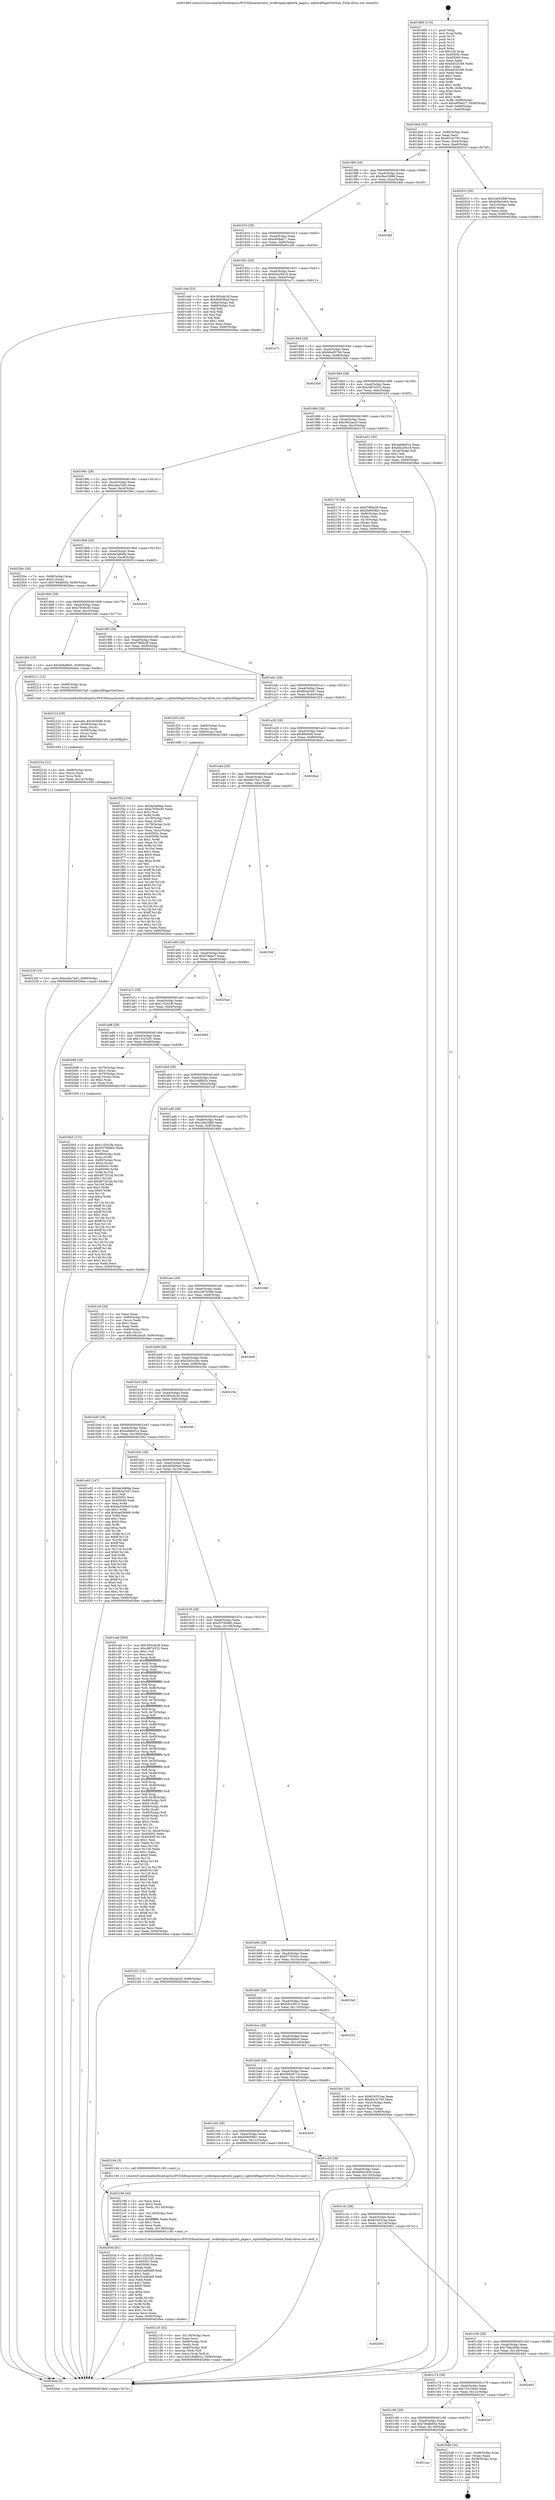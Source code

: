 digraph "0x401860" {
  label = "0x401860 (/mnt/c/Users/mathe/Desktop/tcc/POCII/binaries/extr_wcdbrepairsqliterk_pager.c_sqliterkPagerGetSize_Final-ollvm.out::main(0))"
  labelloc = "t"
  node[shape=record]

  Entry [label="",width=0.3,height=0.3,shape=circle,fillcolor=black,style=filled]
  "0x4018d4" [label="{
     0x4018d4 [32]\l
     | [instrs]\l
     &nbsp;&nbsp;0x4018d4 \<+6\>: mov -0x90(%rbp),%eax\l
     &nbsp;&nbsp;0x4018da \<+2\>: mov %eax,%ecx\l
     &nbsp;&nbsp;0x4018dc \<+6\>: sub $0x93c3c793,%ecx\l
     &nbsp;&nbsp;0x4018e2 \<+6\>: mov %eax,-0xa4(%rbp)\l
     &nbsp;&nbsp;0x4018e8 \<+6\>: mov %ecx,-0xa8(%rbp)\l
     &nbsp;&nbsp;0x4018ee \<+6\>: je 000000000040201f \<main+0x7bf\>\l
  }"]
  "0x40201f" [label="{
     0x40201f [30]\l
     | [instrs]\l
     &nbsp;&nbsp;0x40201f \<+5\>: mov $0x1bb52fb6,%eax\l
     &nbsp;&nbsp;0x402024 \<+5\>: mov $0x609e2404,%ecx\l
     &nbsp;&nbsp;0x402029 \<+3\>: mov -0x2c(%rbp),%edx\l
     &nbsp;&nbsp;0x40202c \<+3\>: cmp $0x0,%edx\l
     &nbsp;&nbsp;0x40202f \<+3\>: cmove %ecx,%eax\l
     &nbsp;&nbsp;0x402032 \<+6\>: mov %eax,-0x90(%rbp)\l
     &nbsp;&nbsp;0x402038 \<+5\>: jmp 00000000004026ee \<main+0xe8e\>\l
  }"]
  "0x4018f4" [label="{
     0x4018f4 [28]\l
     | [instrs]\l
     &nbsp;&nbsp;0x4018f4 \<+5\>: jmp 00000000004018f9 \<main+0x99\>\l
     &nbsp;&nbsp;0x4018f9 \<+6\>: mov -0xa4(%rbp),%eax\l
     &nbsp;&nbsp;0x4018ff \<+5\>: sub $0x9ba2388d,%eax\l
     &nbsp;&nbsp;0x401904 \<+6\>: mov %eax,-0xac(%rbp)\l
     &nbsp;&nbsp;0x40190a \<+6\>: je 00000000004024bf \<main+0xc5f\>\l
  }"]
  Exit [label="",width=0.3,height=0.3,shape=circle,fillcolor=black,style=filled,peripheries=2]
  "0x4024bf" [label="{
     0x4024bf\l
  }", style=dashed]
  "0x401910" [label="{
     0x401910 [28]\l
     | [instrs]\l
     &nbsp;&nbsp;0x401910 \<+5\>: jmp 0000000000401915 \<main+0xb5\>\l
     &nbsp;&nbsp;0x401915 \<+6\>: mov -0xa4(%rbp),%eax\l
     &nbsp;&nbsp;0x40191b \<+5\>: sub $0xa959af17,%eax\l
     &nbsp;&nbsp;0x401920 \<+6\>: mov %eax,-0xb0(%rbp)\l
     &nbsp;&nbsp;0x401926 \<+6\>: je 0000000000401cb6 \<main+0x456\>\l
  }"]
  "0x401cac" [label="{
     0x401cac\l
  }", style=dashed]
  "0x401cb6" [label="{
     0x401cb6 [53]\l
     | [instrs]\l
     &nbsp;&nbsp;0x401cb6 \<+5\>: mov $0x393cdc26,%eax\l
     &nbsp;&nbsp;0x401cbb \<+5\>: mov $0x4f2856a4,%ecx\l
     &nbsp;&nbsp;0x401cc0 \<+6\>: mov -0x8a(%rbp),%dl\l
     &nbsp;&nbsp;0x401cc6 \<+7\>: mov -0x89(%rbp),%sil\l
     &nbsp;&nbsp;0x401ccd \<+3\>: mov %dl,%dil\l
     &nbsp;&nbsp;0x401cd0 \<+3\>: and %sil,%dil\l
     &nbsp;&nbsp;0x401cd3 \<+3\>: xor %sil,%dl\l
     &nbsp;&nbsp;0x401cd6 \<+3\>: or %dl,%dil\l
     &nbsp;&nbsp;0x401cd9 \<+4\>: test $0x1,%dil\l
     &nbsp;&nbsp;0x401cdd \<+3\>: cmovne %ecx,%eax\l
     &nbsp;&nbsp;0x401ce0 \<+6\>: mov %eax,-0x90(%rbp)\l
     &nbsp;&nbsp;0x401ce6 \<+5\>: jmp 00000000004026ee \<main+0xe8e\>\l
  }"]
  "0x40192c" [label="{
     0x40192c [28]\l
     | [instrs]\l
     &nbsp;&nbsp;0x40192c \<+5\>: jmp 0000000000401931 \<main+0xd1\>\l
     &nbsp;&nbsp;0x401931 \<+6\>: mov -0xa4(%rbp),%eax\l
     &nbsp;&nbsp;0x401937 \<+5\>: sub $0xb0a29418,%eax\l
     &nbsp;&nbsp;0x40193c \<+6\>: mov %eax,-0xb4(%rbp)\l
     &nbsp;&nbsp;0x401942 \<+6\>: je 0000000000401e71 \<main+0x611\>\l
  }"]
  "0x4026ee" [label="{
     0x4026ee [5]\l
     | [instrs]\l
     &nbsp;&nbsp;0x4026ee \<+5\>: jmp 00000000004018d4 \<main+0x74\>\l
  }"]
  "0x401860" [label="{
     0x401860 [116]\l
     | [instrs]\l
     &nbsp;&nbsp;0x401860 \<+1\>: push %rbp\l
     &nbsp;&nbsp;0x401861 \<+3\>: mov %rsp,%rbp\l
     &nbsp;&nbsp;0x401864 \<+2\>: push %r15\l
     &nbsp;&nbsp;0x401866 \<+2\>: push %r14\l
     &nbsp;&nbsp;0x401868 \<+2\>: push %r13\l
     &nbsp;&nbsp;0x40186a \<+2\>: push %r12\l
     &nbsp;&nbsp;0x40186c \<+1\>: push %rbx\l
     &nbsp;&nbsp;0x40186d \<+7\>: sub $0x128,%rsp\l
     &nbsp;&nbsp;0x401874 \<+7\>: mov 0x40505c,%eax\l
     &nbsp;&nbsp;0x40187b \<+7\>: mov 0x405060,%ecx\l
     &nbsp;&nbsp;0x401882 \<+2\>: mov %eax,%edx\l
     &nbsp;&nbsp;0x401884 \<+6\>: add $0xa452f168,%edx\l
     &nbsp;&nbsp;0x40188a \<+3\>: sub $0x1,%edx\l
     &nbsp;&nbsp;0x40188d \<+6\>: sub $0xa452f168,%edx\l
     &nbsp;&nbsp;0x401893 \<+3\>: imul %edx,%eax\l
     &nbsp;&nbsp;0x401896 \<+3\>: and $0x1,%eax\l
     &nbsp;&nbsp;0x401899 \<+3\>: cmp $0x0,%eax\l
     &nbsp;&nbsp;0x40189c \<+4\>: sete %r8b\l
     &nbsp;&nbsp;0x4018a0 \<+4\>: and $0x1,%r8b\l
     &nbsp;&nbsp;0x4018a4 \<+7\>: mov %r8b,-0x8a(%rbp)\l
     &nbsp;&nbsp;0x4018ab \<+3\>: cmp $0xa,%ecx\l
     &nbsp;&nbsp;0x4018ae \<+4\>: setl %r8b\l
     &nbsp;&nbsp;0x4018b2 \<+4\>: and $0x1,%r8b\l
     &nbsp;&nbsp;0x4018b6 \<+7\>: mov %r8b,-0x89(%rbp)\l
     &nbsp;&nbsp;0x4018bd \<+10\>: movl $0xa959af17,-0x90(%rbp)\l
     &nbsp;&nbsp;0x4018c7 \<+6\>: mov %edi,-0x94(%rbp)\l
     &nbsp;&nbsp;0x4018cd \<+7\>: mov %rsi,-0xa0(%rbp)\l
  }"]
  "0x4025d8" [label="{
     0x4025d8 [24]\l
     | [instrs]\l
     &nbsp;&nbsp;0x4025d8 \<+7\>: mov -0x88(%rbp),%rax\l
     &nbsp;&nbsp;0x4025df \<+2\>: mov (%rax),%eax\l
     &nbsp;&nbsp;0x4025e1 \<+4\>: lea -0x28(%rbp),%rsp\l
     &nbsp;&nbsp;0x4025e5 \<+1\>: pop %rbx\l
     &nbsp;&nbsp;0x4025e6 \<+2\>: pop %r12\l
     &nbsp;&nbsp;0x4025e8 \<+2\>: pop %r13\l
     &nbsp;&nbsp;0x4025ea \<+2\>: pop %r14\l
     &nbsp;&nbsp;0x4025ec \<+2\>: pop %r15\l
     &nbsp;&nbsp;0x4025ee \<+1\>: pop %rbp\l
     &nbsp;&nbsp;0x4025ef \<+1\>: ret\l
  }"]
  "0x401e71" [label="{
     0x401e71\l
  }", style=dashed]
  "0x401948" [label="{
     0x401948 [28]\l
     | [instrs]\l
     &nbsp;&nbsp;0x401948 \<+5\>: jmp 000000000040194d \<main+0xed\>\l
     &nbsp;&nbsp;0x40194d \<+6\>: mov -0xa4(%rbp),%eax\l
     &nbsp;&nbsp;0x401953 \<+5\>: sub $0xb6a05744,%eax\l
     &nbsp;&nbsp;0x401958 \<+6\>: mov %eax,-0xb8(%rbp)\l
     &nbsp;&nbsp;0x40195e \<+6\>: je 00000000004023b0 \<main+0xb50\>\l
  }"]
  "0x401c90" [label="{
     0x401c90 [28]\l
     | [instrs]\l
     &nbsp;&nbsp;0x401c90 \<+5\>: jmp 0000000000401c95 \<main+0x435\>\l
     &nbsp;&nbsp;0x401c95 \<+6\>: mov -0xa4(%rbp),%eax\l
     &nbsp;&nbsp;0x401c9b \<+5\>: sub $0x784db05d,%eax\l
     &nbsp;&nbsp;0x401ca0 \<+6\>: mov %eax,-0x130(%rbp)\l
     &nbsp;&nbsp;0x401ca6 \<+6\>: je 00000000004025d8 \<main+0xd78\>\l
  }"]
  "0x4023b0" [label="{
     0x4023b0\l
  }", style=dashed]
  "0x401964" [label="{
     0x401964 [28]\l
     | [instrs]\l
     &nbsp;&nbsp;0x401964 \<+5\>: jmp 0000000000401969 \<main+0x109\>\l
     &nbsp;&nbsp;0x401969 \<+6\>: mov -0xa4(%rbp),%eax\l
     &nbsp;&nbsp;0x40196f \<+5\>: sub $0xc887e532,%eax\l
     &nbsp;&nbsp;0x401974 \<+6\>: mov %eax,-0xbc(%rbp)\l
     &nbsp;&nbsp;0x40197a \<+6\>: je 0000000000401e53 \<main+0x5f3\>\l
  }"]
  "0x4022e7" [label="{
     0x4022e7\l
  }", style=dashed]
  "0x401e53" [label="{
     0x401e53 [30]\l
     | [instrs]\l
     &nbsp;&nbsp;0x401e53 \<+5\>: mov $0x4ab8e91a,%eax\l
     &nbsp;&nbsp;0x401e58 \<+5\>: mov $0xb0a29418,%ecx\l
     &nbsp;&nbsp;0x401e5d \<+3\>: mov -0x2d(%rbp),%dl\l
     &nbsp;&nbsp;0x401e60 \<+3\>: test $0x1,%dl\l
     &nbsp;&nbsp;0x401e63 \<+3\>: cmovne %ecx,%eax\l
     &nbsp;&nbsp;0x401e66 \<+6\>: mov %eax,-0x90(%rbp)\l
     &nbsp;&nbsp;0x401e6c \<+5\>: jmp 00000000004026ee \<main+0xe8e\>\l
  }"]
  "0x401980" [label="{
     0x401980 [28]\l
     | [instrs]\l
     &nbsp;&nbsp;0x401980 \<+5\>: jmp 0000000000401985 \<main+0x125\>\l
     &nbsp;&nbsp;0x401985 \<+6\>: mov -0xa4(%rbp),%eax\l
     &nbsp;&nbsp;0x40198b \<+5\>: sub $0xc9b2ae20,%eax\l
     &nbsp;&nbsp;0x401990 \<+6\>: mov %eax,-0xc0(%rbp)\l
     &nbsp;&nbsp;0x401996 \<+6\>: je 0000000000402170 \<main+0x910\>\l
  }"]
  "0x401c74" [label="{
     0x401c74 [28]\l
     | [instrs]\l
     &nbsp;&nbsp;0x401c74 \<+5\>: jmp 0000000000401c79 \<main+0x419\>\l
     &nbsp;&nbsp;0x401c79 \<+6\>: mov -0xa4(%rbp),%eax\l
     &nbsp;&nbsp;0x401c7f \<+5\>: sub $0x710156ed,%eax\l
     &nbsp;&nbsp;0x401c84 \<+6\>: mov %eax,-0x12c(%rbp)\l
     &nbsp;&nbsp;0x401c8a \<+6\>: je 00000000004022e7 \<main+0xa87\>\l
  }"]
  "0x402170" [label="{
     0x402170 [36]\l
     | [instrs]\l
     &nbsp;&nbsp;0x402170 \<+5\>: mov $0xf79f0e28,%eax\l
     &nbsp;&nbsp;0x402175 \<+5\>: mov $0x5b9506b1,%ecx\l
     &nbsp;&nbsp;0x40217a \<+4\>: mov -0x60(%rbp),%rdx\l
     &nbsp;&nbsp;0x40217e \<+2\>: mov (%rdx),%esi\l
     &nbsp;&nbsp;0x402180 \<+4\>: mov -0x70(%rbp),%rdx\l
     &nbsp;&nbsp;0x402184 \<+2\>: cmp (%rdx),%esi\l
     &nbsp;&nbsp;0x402186 \<+3\>: cmovl %ecx,%eax\l
     &nbsp;&nbsp;0x402189 \<+6\>: mov %eax,-0x90(%rbp)\l
     &nbsp;&nbsp;0x40218f \<+5\>: jmp 00000000004026ee \<main+0xe8e\>\l
  }"]
  "0x40199c" [label="{
     0x40199c [28]\l
     | [instrs]\l
     &nbsp;&nbsp;0x40199c \<+5\>: jmp 00000000004019a1 \<main+0x141\>\l
     &nbsp;&nbsp;0x4019a1 \<+6\>: mov -0xa4(%rbp),%eax\l
     &nbsp;&nbsp;0x4019a7 \<+5\>: sub $0xceba7a43,%eax\l
     &nbsp;&nbsp;0x4019ac \<+6\>: mov %eax,-0xc4(%rbp)\l
     &nbsp;&nbsp;0x4019b2 \<+6\>: je 00000000004025bc \<main+0xd5c\>\l
  }"]
  "0x402463" [label="{
     0x402463\l
  }", style=dashed]
  "0x4025bc" [label="{
     0x4025bc [28]\l
     | [instrs]\l
     &nbsp;&nbsp;0x4025bc \<+7\>: mov -0x88(%rbp),%rax\l
     &nbsp;&nbsp;0x4025c3 \<+6\>: movl $0x0,(%rax)\l
     &nbsp;&nbsp;0x4025c9 \<+10\>: movl $0x784db05d,-0x90(%rbp)\l
     &nbsp;&nbsp;0x4025d3 \<+5\>: jmp 00000000004026ee \<main+0xe8e\>\l
  }"]
  "0x4019b8" [label="{
     0x4019b8 [28]\l
     | [instrs]\l
     &nbsp;&nbsp;0x4019b8 \<+5\>: jmp 00000000004019bd \<main+0x15d\>\l
     &nbsp;&nbsp;0x4019bd \<+6\>: mov -0xa4(%rbp),%eax\l
     &nbsp;&nbsp;0x4019c3 \<+5\>: sub $0xda3d6fda,%eax\l
     &nbsp;&nbsp;0x4019c8 \<+6\>: mov %eax,-0xc8(%rbp)\l
     &nbsp;&nbsp;0x4019ce \<+6\>: je 0000000000402635 \<main+0xdd5\>\l
  }"]
  "0x401c58" [label="{
     0x401c58 [28]\l
     | [instrs]\l
     &nbsp;&nbsp;0x401c58 \<+5\>: jmp 0000000000401c5d \<main+0x3fd\>\l
     &nbsp;&nbsp;0x401c5d \<+6\>: mov -0xa4(%rbp),%eax\l
     &nbsp;&nbsp;0x401c63 \<+5\>: sub $0x70be409d,%eax\l
     &nbsp;&nbsp;0x401c68 \<+6\>: mov %eax,-0x128(%rbp)\l
     &nbsp;&nbsp;0x401c6e \<+6\>: je 0000000000402463 \<main+0xc03\>\l
  }"]
  "0x402635" [label="{
     0x402635\l
  }", style=dashed]
  "0x4019d4" [label="{
     0x4019d4 [28]\l
     | [instrs]\l
     &nbsp;&nbsp;0x4019d4 \<+5\>: jmp 00000000004019d9 \<main+0x179\>\l
     &nbsp;&nbsp;0x4019d9 \<+6\>: mov -0xa4(%rbp),%eax\l
     &nbsp;&nbsp;0x4019df \<+5\>: sub $0xe7659c50,%eax\l
     &nbsp;&nbsp;0x4019e4 \<+6\>: mov %eax,-0xcc(%rbp)\l
     &nbsp;&nbsp;0x4019ea \<+6\>: je 0000000000401fd4 \<main+0x774\>\l
  }"]
  "0x402001" [label="{
     0x402001\l
  }", style=dashed]
  "0x401fd4" [label="{
     0x401fd4 [15]\l
     | [instrs]\l
     &nbsp;&nbsp;0x401fd4 \<+10\>: movl $0x5b6af6e5,-0x90(%rbp)\l
     &nbsp;&nbsp;0x401fde \<+5\>: jmp 00000000004026ee \<main+0xe8e\>\l
  }"]
  "0x4019f0" [label="{
     0x4019f0 [28]\l
     | [instrs]\l
     &nbsp;&nbsp;0x4019f0 \<+5\>: jmp 00000000004019f5 \<main+0x195\>\l
     &nbsp;&nbsp;0x4019f5 \<+6\>: mov -0xa4(%rbp),%eax\l
     &nbsp;&nbsp;0x4019fb \<+5\>: sub $0xf79f0e28,%eax\l
     &nbsp;&nbsp;0x401a00 \<+6\>: mov %eax,-0xd0(%rbp)\l
     &nbsp;&nbsp;0x401a06 \<+6\>: je 0000000000402211 \<main+0x9b1\>\l
  }"]
  "0x40224f" [label="{
     0x40224f [15]\l
     | [instrs]\l
     &nbsp;&nbsp;0x40224f \<+10\>: movl $0xceba7a43,-0x90(%rbp)\l
     &nbsp;&nbsp;0x402259 \<+5\>: jmp 00000000004026ee \<main+0xe8e\>\l
  }"]
  "0x402211" [label="{
     0x402211 [12]\l
     | [instrs]\l
     &nbsp;&nbsp;0x402211 \<+4\>: mov -0x68(%rbp),%rax\l
     &nbsp;&nbsp;0x402215 \<+3\>: mov (%rax),%rdi\l
     &nbsp;&nbsp;0x402218 \<+5\>: call 00000000004015a0 \<sqliterkPagerGetSize\>\l
     | [calls]\l
     &nbsp;&nbsp;0x4015a0 \{1\} (/mnt/c/Users/mathe/Desktop/tcc/POCII/binaries/extr_wcdbrepairsqliterk_pager.c_sqliterkPagerGetSize_Final-ollvm.out::sqliterkPagerGetSize)\l
  }"]
  "0x401a0c" [label="{
     0x401a0c [28]\l
     | [instrs]\l
     &nbsp;&nbsp;0x401a0c \<+5\>: jmp 0000000000401a11 \<main+0x1b1\>\l
     &nbsp;&nbsp;0x401a11 \<+6\>: mov -0xa4(%rbp),%eax\l
     &nbsp;&nbsp;0x401a17 \<+5\>: sub $0xf93a53d7,%eax\l
     &nbsp;&nbsp;0x401a1c \<+6\>: mov %eax,-0xd4(%rbp)\l
     &nbsp;&nbsp;0x401a22 \<+6\>: je 0000000000401f25 \<main+0x6c5\>\l
  }"]
  "0x40223a" [label="{
     0x40223a [21]\l
     | [instrs]\l
     &nbsp;&nbsp;0x40223a \<+4\>: mov -0x68(%rbp),%rcx\l
     &nbsp;&nbsp;0x40223e \<+3\>: mov (%rcx),%rcx\l
     &nbsp;&nbsp;0x402241 \<+3\>: mov %rcx,%rdi\l
     &nbsp;&nbsp;0x402244 \<+6\>: mov %eax,-0x13c(%rbp)\l
     &nbsp;&nbsp;0x40224a \<+5\>: call 0000000000401030 \<free@plt\>\l
     | [calls]\l
     &nbsp;&nbsp;0x401030 \{1\} (unknown)\l
  }"]
  "0x401f25" [label="{
     0x401f25 [16]\l
     | [instrs]\l
     &nbsp;&nbsp;0x401f25 \<+4\>: mov -0x80(%rbp),%rax\l
     &nbsp;&nbsp;0x401f29 \<+3\>: mov (%rax),%rax\l
     &nbsp;&nbsp;0x401f2c \<+4\>: mov 0x8(%rax),%rdi\l
     &nbsp;&nbsp;0x401f30 \<+5\>: call 0000000000401060 \<atoi@plt\>\l
     | [calls]\l
     &nbsp;&nbsp;0x401060 \{1\} (unknown)\l
  }"]
  "0x401a28" [label="{
     0x401a28 [28]\l
     | [instrs]\l
     &nbsp;&nbsp;0x401a28 \<+5\>: jmp 0000000000401a2d \<main+0x1cd\>\l
     &nbsp;&nbsp;0x401a2d \<+6\>: mov -0xa4(%rbp),%eax\l
     &nbsp;&nbsp;0x401a33 \<+5\>: sub $0x8b0048,%eax\l
     &nbsp;&nbsp;0x401a38 \<+6\>: mov %eax,-0xd8(%rbp)\l
     &nbsp;&nbsp;0x401a3e \<+6\>: je 00000000004026a2 \<main+0xe42\>\l
  }"]
  "0x40221d" [label="{
     0x40221d [29]\l
     | [instrs]\l
     &nbsp;&nbsp;0x40221d \<+10\>: movabs $0x4030d6,%rdi\l
     &nbsp;&nbsp;0x402227 \<+4\>: mov -0x58(%rbp),%rcx\l
     &nbsp;&nbsp;0x40222b \<+2\>: mov %eax,(%rcx)\l
     &nbsp;&nbsp;0x40222d \<+4\>: mov -0x58(%rbp),%rcx\l
     &nbsp;&nbsp;0x402231 \<+2\>: mov (%rcx),%esi\l
     &nbsp;&nbsp;0x402233 \<+2\>: mov $0x0,%al\l
     &nbsp;&nbsp;0x402235 \<+5\>: call 0000000000401040 \<printf@plt\>\l
     | [calls]\l
     &nbsp;&nbsp;0x401040 \{1\} (unknown)\l
  }"]
  "0x4026a2" [label="{
     0x4026a2\l
  }", style=dashed]
  "0x401a44" [label="{
     0x401a44 [28]\l
     | [instrs]\l
     &nbsp;&nbsp;0x401a44 \<+5\>: jmp 0000000000401a49 \<main+0x1e9\>\l
     &nbsp;&nbsp;0x401a49 \<+6\>: mov -0xa4(%rbp),%eax\l
     &nbsp;&nbsp;0x401a4f \<+5\>: sub $0x9ca7541,%eax\l
     &nbsp;&nbsp;0x401a54 \<+6\>: mov %eax,-0xdc(%rbp)\l
     &nbsp;&nbsp;0x401a5a \<+6\>: je 00000000004023bf \<main+0xb5f\>\l
  }"]
  "0x4021c5" [label="{
     0x4021c5 [42]\l
     | [instrs]\l
     &nbsp;&nbsp;0x4021c5 \<+6\>: mov -0x138(%rbp),%ecx\l
     &nbsp;&nbsp;0x4021cb \<+3\>: imul %eax,%ecx\l
     &nbsp;&nbsp;0x4021ce \<+4\>: mov -0x68(%rbp),%rdi\l
     &nbsp;&nbsp;0x4021d2 \<+3\>: mov (%rdi),%rdi\l
     &nbsp;&nbsp;0x4021d5 \<+4\>: mov -0x60(%rbp),%r8\l
     &nbsp;&nbsp;0x4021d9 \<+3\>: movslq (%r8),%r8\l
     &nbsp;&nbsp;0x4021dc \<+4\>: mov %ecx,(%rdi,%r8,4)\l
     &nbsp;&nbsp;0x4021e0 \<+10\>: movl $0x16dfb02c,-0x90(%rbp)\l
     &nbsp;&nbsp;0x4021ea \<+5\>: jmp 00000000004026ee \<main+0xe8e\>\l
  }"]
  "0x4023bf" [label="{
     0x4023bf\l
  }", style=dashed]
  "0x401a60" [label="{
     0x401a60 [28]\l
     | [instrs]\l
     &nbsp;&nbsp;0x401a60 \<+5\>: jmp 0000000000401a65 \<main+0x205\>\l
     &nbsp;&nbsp;0x401a65 \<+6\>: mov -0xa4(%rbp),%eax\l
     &nbsp;&nbsp;0x401a6b \<+5\>: sub $0xf7deba7,%eax\l
     &nbsp;&nbsp;0x401a70 \<+6\>: mov %eax,-0xe0(%rbp)\l
     &nbsp;&nbsp;0x401a76 \<+6\>: je 00000000004025ad \<main+0xd4d\>\l
  }"]
  "0x402199" [label="{
     0x402199 [44]\l
     | [instrs]\l
     &nbsp;&nbsp;0x402199 \<+2\>: xor %ecx,%ecx\l
     &nbsp;&nbsp;0x40219b \<+5\>: mov $0x2,%edx\l
     &nbsp;&nbsp;0x4021a0 \<+6\>: mov %edx,-0x134(%rbp)\l
     &nbsp;&nbsp;0x4021a6 \<+1\>: cltd\l
     &nbsp;&nbsp;0x4021a7 \<+6\>: mov -0x134(%rbp),%esi\l
     &nbsp;&nbsp;0x4021ad \<+2\>: idiv %esi\l
     &nbsp;&nbsp;0x4021af \<+6\>: imul $0xfffffffe,%edx,%edx\l
     &nbsp;&nbsp;0x4021b5 \<+3\>: sub $0x1,%ecx\l
     &nbsp;&nbsp;0x4021b8 \<+2\>: sub %ecx,%edx\l
     &nbsp;&nbsp;0x4021ba \<+6\>: mov %edx,-0x138(%rbp)\l
     &nbsp;&nbsp;0x4021c0 \<+5\>: call 0000000000401160 \<next_i\>\l
     | [calls]\l
     &nbsp;&nbsp;0x401160 \{1\} (/mnt/c/Users/mathe/Desktop/tcc/POCII/binaries/extr_wcdbrepairsqliterk_pager.c_sqliterkPagerGetSize_Final-ollvm.out::next_i)\l
  }"]
  "0x4025ad" [label="{
     0x4025ad\l
  }", style=dashed]
  "0x401a7c" [label="{
     0x401a7c [28]\l
     | [instrs]\l
     &nbsp;&nbsp;0x401a7c \<+5\>: jmp 0000000000401a81 \<main+0x221\>\l
     &nbsp;&nbsp;0x401a81 \<+6\>: mov -0xa4(%rbp),%eax\l
     &nbsp;&nbsp;0x401a87 \<+5\>: sub $0x11f241fb,%eax\l
     &nbsp;&nbsp;0x401a8c \<+6\>: mov %eax,-0xe4(%rbp)\l
     &nbsp;&nbsp;0x401a92 \<+6\>: je 0000000000402665 \<main+0xe05\>\l
  }"]
  "0x4020b5" [label="{
     0x4020b5 [172]\l
     | [instrs]\l
     &nbsp;&nbsp;0x4020b5 \<+5\>: mov $0x11f241fb,%ecx\l
     &nbsp;&nbsp;0x4020ba \<+5\>: mov $0x55700d65,%edx\l
     &nbsp;&nbsp;0x4020bf \<+3\>: mov $0x1,%sil\l
     &nbsp;&nbsp;0x4020c2 \<+4\>: mov -0x68(%rbp),%rdi\l
     &nbsp;&nbsp;0x4020c6 \<+3\>: mov %rax,(%rdi)\l
     &nbsp;&nbsp;0x4020c9 \<+4\>: mov -0x60(%rbp),%rax\l
     &nbsp;&nbsp;0x4020cd \<+6\>: movl $0x0,(%rax)\l
     &nbsp;&nbsp;0x4020d3 \<+8\>: mov 0x40505c,%r8d\l
     &nbsp;&nbsp;0x4020db \<+8\>: mov 0x405060,%r9d\l
     &nbsp;&nbsp;0x4020e3 \<+3\>: mov %r8d,%r10d\l
     &nbsp;&nbsp;0x4020e6 \<+7\>: sub $0x487201fd,%r10d\l
     &nbsp;&nbsp;0x4020ed \<+4\>: sub $0x1,%r10d\l
     &nbsp;&nbsp;0x4020f1 \<+7\>: add $0x487201fd,%r10d\l
     &nbsp;&nbsp;0x4020f8 \<+4\>: imul %r10d,%r8d\l
     &nbsp;&nbsp;0x4020fc \<+4\>: and $0x1,%r8d\l
     &nbsp;&nbsp;0x402100 \<+4\>: cmp $0x0,%r8d\l
     &nbsp;&nbsp;0x402104 \<+4\>: sete %r11b\l
     &nbsp;&nbsp;0x402108 \<+4\>: cmp $0xa,%r9d\l
     &nbsp;&nbsp;0x40210c \<+3\>: setl %bl\l
     &nbsp;&nbsp;0x40210f \<+3\>: mov %r11b,%r14b\l
     &nbsp;&nbsp;0x402112 \<+4\>: xor $0xff,%r14b\l
     &nbsp;&nbsp;0x402116 \<+3\>: mov %bl,%r15b\l
     &nbsp;&nbsp;0x402119 \<+4\>: xor $0xff,%r15b\l
     &nbsp;&nbsp;0x40211d \<+4\>: xor $0x1,%sil\l
     &nbsp;&nbsp;0x402121 \<+3\>: mov %r14b,%r12b\l
     &nbsp;&nbsp;0x402124 \<+4\>: and $0xff,%r12b\l
     &nbsp;&nbsp;0x402128 \<+3\>: and %sil,%r11b\l
     &nbsp;&nbsp;0x40212b \<+3\>: mov %r15b,%r13b\l
     &nbsp;&nbsp;0x40212e \<+4\>: and $0xff,%r13b\l
     &nbsp;&nbsp;0x402132 \<+3\>: and %sil,%bl\l
     &nbsp;&nbsp;0x402135 \<+3\>: or %r11b,%r12b\l
     &nbsp;&nbsp;0x402138 \<+3\>: or %bl,%r13b\l
     &nbsp;&nbsp;0x40213b \<+3\>: xor %r13b,%r12b\l
     &nbsp;&nbsp;0x40213e \<+3\>: or %r15b,%r14b\l
     &nbsp;&nbsp;0x402141 \<+4\>: xor $0xff,%r14b\l
     &nbsp;&nbsp;0x402145 \<+4\>: or $0x1,%sil\l
     &nbsp;&nbsp;0x402149 \<+3\>: and %sil,%r14b\l
     &nbsp;&nbsp;0x40214c \<+3\>: or %r14b,%r12b\l
     &nbsp;&nbsp;0x40214f \<+4\>: test $0x1,%r12b\l
     &nbsp;&nbsp;0x402153 \<+3\>: cmovne %edx,%ecx\l
     &nbsp;&nbsp;0x402156 \<+6\>: mov %ecx,-0x90(%rbp)\l
     &nbsp;&nbsp;0x40215c \<+5\>: jmp 00000000004026ee \<main+0xe8e\>\l
  }"]
  "0x402665" [label="{
     0x402665\l
  }", style=dashed]
  "0x401a98" [label="{
     0x401a98 [28]\l
     | [instrs]\l
     &nbsp;&nbsp;0x401a98 \<+5\>: jmp 0000000000401a9d \<main+0x23d\>\l
     &nbsp;&nbsp;0x401a9d \<+6\>: mov -0xa4(%rbp),%eax\l
     &nbsp;&nbsp;0x401aa3 \<+5\>: sub $0x133232f1,%eax\l
     &nbsp;&nbsp;0x401aa8 \<+6\>: mov %eax,-0xe8(%rbp)\l
     &nbsp;&nbsp;0x401aae \<+6\>: je 0000000000402098 \<main+0x838\>\l
  }"]
  "0x401c3c" [label="{
     0x401c3c [28]\l
     | [instrs]\l
     &nbsp;&nbsp;0x401c3c \<+5\>: jmp 0000000000401c41 \<main+0x3e1\>\l
     &nbsp;&nbsp;0x401c41 \<+6\>: mov -0xa4(%rbp),%eax\l
     &nbsp;&nbsp;0x401c47 \<+5\>: sub $0x616551aa,%eax\l
     &nbsp;&nbsp;0x401c4c \<+6\>: mov %eax,-0x124(%rbp)\l
     &nbsp;&nbsp;0x401c52 \<+6\>: je 0000000000402001 \<main+0x7a1\>\l
  }"]
  "0x402098" [label="{
     0x402098 [29]\l
     | [instrs]\l
     &nbsp;&nbsp;0x402098 \<+4\>: mov -0x70(%rbp),%rax\l
     &nbsp;&nbsp;0x40209c \<+6\>: movl $0x1,(%rax)\l
     &nbsp;&nbsp;0x4020a2 \<+4\>: mov -0x70(%rbp),%rax\l
     &nbsp;&nbsp;0x4020a6 \<+3\>: movslq (%rax),%rax\l
     &nbsp;&nbsp;0x4020a9 \<+4\>: shl $0x2,%rax\l
     &nbsp;&nbsp;0x4020ad \<+3\>: mov %rax,%rdi\l
     &nbsp;&nbsp;0x4020b0 \<+5\>: call 0000000000401050 \<malloc@plt\>\l
     | [calls]\l
     &nbsp;&nbsp;0x401050 \{1\} (unknown)\l
  }"]
  "0x401ab4" [label="{
     0x401ab4 [28]\l
     | [instrs]\l
     &nbsp;&nbsp;0x401ab4 \<+5\>: jmp 0000000000401ab9 \<main+0x259\>\l
     &nbsp;&nbsp;0x401ab9 \<+6\>: mov -0xa4(%rbp),%eax\l
     &nbsp;&nbsp;0x401abf \<+5\>: sub $0x16dfb02c,%eax\l
     &nbsp;&nbsp;0x401ac4 \<+6\>: mov %eax,-0xec(%rbp)\l
     &nbsp;&nbsp;0x401aca \<+6\>: je 00000000004021ef \<main+0x98f\>\l
  }"]
  "0x40203d" [label="{
     0x40203d [91]\l
     | [instrs]\l
     &nbsp;&nbsp;0x40203d \<+5\>: mov $0x11f241fb,%eax\l
     &nbsp;&nbsp;0x402042 \<+5\>: mov $0x133232f1,%ecx\l
     &nbsp;&nbsp;0x402047 \<+7\>: mov 0x40505c,%edx\l
     &nbsp;&nbsp;0x40204e \<+7\>: mov 0x405060,%esi\l
     &nbsp;&nbsp;0x402055 \<+2\>: mov %edx,%edi\l
     &nbsp;&nbsp;0x402057 \<+6\>: sub $0x5c4d84d9,%edi\l
     &nbsp;&nbsp;0x40205d \<+3\>: sub $0x1,%edi\l
     &nbsp;&nbsp;0x402060 \<+6\>: add $0x5c4d84d9,%edi\l
     &nbsp;&nbsp;0x402066 \<+3\>: imul %edi,%edx\l
     &nbsp;&nbsp;0x402069 \<+3\>: and $0x1,%edx\l
     &nbsp;&nbsp;0x40206c \<+3\>: cmp $0x0,%edx\l
     &nbsp;&nbsp;0x40206f \<+4\>: sete %r8b\l
     &nbsp;&nbsp;0x402073 \<+3\>: cmp $0xa,%esi\l
     &nbsp;&nbsp;0x402076 \<+4\>: setl %r9b\l
     &nbsp;&nbsp;0x40207a \<+3\>: mov %r8b,%r10b\l
     &nbsp;&nbsp;0x40207d \<+3\>: and %r9b,%r10b\l
     &nbsp;&nbsp;0x402080 \<+3\>: xor %r9b,%r8b\l
     &nbsp;&nbsp;0x402083 \<+3\>: or %r8b,%r10b\l
     &nbsp;&nbsp;0x402086 \<+4\>: test $0x1,%r10b\l
     &nbsp;&nbsp;0x40208a \<+3\>: cmovne %ecx,%eax\l
     &nbsp;&nbsp;0x40208d \<+6\>: mov %eax,-0x90(%rbp)\l
     &nbsp;&nbsp;0x402093 \<+5\>: jmp 00000000004026ee \<main+0xe8e\>\l
  }"]
  "0x4021ef" [label="{
     0x4021ef [34]\l
     | [instrs]\l
     &nbsp;&nbsp;0x4021ef \<+2\>: xor %eax,%eax\l
     &nbsp;&nbsp;0x4021f1 \<+4\>: mov -0x60(%rbp),%rcx\l
     &nbsp;&nbsp;0x4021f5 \<+2\>: mov (%rcx),%edx\l
     &nbsp;&nbsp;0x4021f7 \<+3\>: sub $0x1,%eax\l
     &nbsp;&nbsp;0x4021fa \<+2\>: sub %eax,%edx\l
     &nbsp;&nbsp;0x4021fc \<+4\>: mov -0x60(%rbp),%rcx\l
     &nbsp;&nbsp;0x402200 \<+2\>: mov %edx,(%rcx)\l
     &nbsp;&nbsp;0x402202 \<+10\>: movl $0xc9b2ae20,-0x90(%rbp)\l
     &nbsp;&nbsp;0x40220c \<+5\>: jmp 00000000004026ee \<main+0xe8e\>\l
  }"]
  "0x401ad0" [label="{
     0x401ad0 [28]\l
     | [instrs]\l
     &nbsp;&nbsp;0x401ad0 \<+5\>: jmp 0000000000401ad5 \<main+0x275\>\l
     &nbsp;&nbsp;0x401ad5 \<+6\>: mov -0xa4(%rbp),%eax\l
     &nbsp;&nbsp;0x401adb \<+5\>: sub $0x1bb52fb6,%eax\l
     &nbsp;&nbsp;0x401ae0 \<+6\>: mov %eax,-0xf0(%rbp)\l
     &nbsp;&nbsp;0x401ae6 \<+6\>: je 00000000004024b0 \<main+0xc50\>\l
  }"]
  "0x401c20" [label="{
     0x401c20 [28]\l
     | [instrs]\l
     &nbsp;&nbsp;0x401c20 \<+5\>: jmp 0000000000401c25 \<main+0x3c5\>\l
     &nbsp;&nbsp;0x401c25 \<+6\>: mov -0xa4(%rbp),%eax\l
     &nbsp;&nbsp;0x401c2b \<+5\>: sub $0x609e2404,%eax\l
     &nbsp;&nbsp;0x401c30 \<+6\>: mov %eax,-0x120(%rbp)\l
     &nbsp;&nbsp;0x401c36 \<+6\>: je 000000000040203d \<main+0x7dd\>\l
  }"]
  "0x4024b0" [label="{
     0x4024b0\l
  }", style=dashed]
  "0x401aec" [label="{
     0x401aec [28]\l
     | [instrs]\l
     &nbsp;&nbsp;0x401aec \<+5\>: jmp 0000000000401af1 \<main+0x291\>\l
     &nbsp;&nbsp;0x401af1 \<+6\>: mov -0xa4(%rbp),%eax\l
     &nbsp;&nbsp;0x401af7 \<+5\>: sub $0x2497b589,%eax\l
     &nbsp;&nbsp;0x401afc \<+6\>: mov %eax,-0xf4(%rbp)\l
     &nbsp;&nbsp;0x401b02 \<+6\>: je 00000000004026df \<main+0xe7f\>\l
  }"]
  "0x402194" [label="{
     0x402194 [5]\l
     | [instrs]\l
     &nbsp;&nbsp;0x402194 \<+5\>: call 0000000000401160 \<next_i\>\l
     | [calls]\l
     &nbsp;&nbsp;0x401160 \{1\} (/mnt/c/Users/mathe/Desktop/tcc/POCII/binaries/extr_wcdbrepairsqliterk_pager.c_sqliterkPagerGetSize_Final-ollvm.out::next_i)\l
  }"]
  "0x4026df" [label="{
     0x4026df\l
  }", style=dashed]
  "0x401b08" [label="{
     0x401b08 [28]\l
     | [instrs]\l
     &nbsp;&nbsp;0x401b08 \<+5\>: jmp 0000000000401b0d \<main+0x2ad\>\l
     &nbsp;&nbsp;0x401b0d \<+6\>: mov -0xa4(%rbp),%eax\l
     &nbsp;&nbsp;0x401b13 \<+5\>: sub $0x2c85c20e,%eax\l
     &nbsp;&nbsp;0x401b18 \<+6\>: mov %eax,-0xf8(%rbp)\l
     &nbsp;&nbsp;0x401b1e \<+6\>: je 000000000040225e \<main+0x9fe\>\l
  }"]
  "0x401c04" [label="{
     0x401c04 [28]\l
     | [instrs]\l
     &nbsp;&nbsp;0x401c04 \<+5\>: jmp 0000000000401c09 \<main+0x3a9\>\l
     &nbsp;&nbsp;0x401c09 \<+6\>: mov -0xa4(%rbp),%eax\l
     &nbsp;&nbsp;0x401c0f \<+5\>: sub $0x5b9506b1,%eax\l
     &nbsp;&nbsp;0x401c14 \<+6\>: mov %eax,-0x11c(%rbp)\l
     &nbsp;&nbsp;0x401c1a \<+6\>: je 0000000000402194 \<main+0x934\>\l
  }"]
  "0x40225e" [label="{
     0x40225e\l
  }", style=dashed]
  "0x401b24" [label="{
     0x401b24 [28]\l
     | [instrs]\l
     &nbsp;&nbsp;0x401b24 \<+5\>: jmp 0000000000401b29 \<main+0x2c9\>\l
     &nbsp;&nbsp;0x401b29 \<+6\>: mov -0xa4(%rbp),%eax\l
     &nbsp;&nbsp;0x401b2f \<+5\>: sub $0x393cdc26,%eax\l
     &nbsp;&nbsp;0x401b34 \<+6\>: mov %eax,-0xfc(%rbp)\l
     &nbsp;&nbsp;0x401b3a \<+6\>: je 00000000004025f0 \<main+0xd90\>\l
  }"]
  "0x402439" [label="{
     0x402439\l
  }", style=dashed]
  "0x4025f0" [label="{
     0x4025f0\l
  }", style=dashed]
  "0x401b40" [label="{
     0x401b40 [28]\l
     | [instrs]\l
     &nbsp;&nbsp;0x401b40 \<+5\>: jmp 0000000000401b45 \<main+0x2e5\>\l
     &nbsp;&nbsp;0x401b45 \<+6\>: mov -0xa4(%rbp),%eax\l
     &nbsp;&nbsp;0x401b4b \<+5\>: sub $0x4ab8e91a,%eax\l
     &nbsp;&nbsp;0x401b50 \<+6\>: mov %eax,-0x100(%rbp)\l
     &nbsp;&nbsp;0x401b56 \<+6\>: je 0000000000401e92 \<main+0x632\>\l
  }"]
  "0x401be8" [label="{
     0x401be8 [28]\l
     | [instrs]\l
     &nbsp;&nbsp;0x401be8 \<+5\>: jmp 0000000000401bed \<main+0x38d\>\l
     &nbsp;&nbsp;0x401bed \<+6\>: mov -0xa4(%rbp),%eax\l
     &nbsp;&nbsp;0x401bf3 \<+5\>: sub $0x5b826714,%eax\l
     &nbsp;&nbsp;0x401bf8 \<+6\>: mov %eax,-0x118(%rbp)\l
     &nbsp;&nbsp;0x401bfe \<+6\>: je 0000000000402439 \<main+0xbd9\>\l
  }"]
  "0x401e92" [label="{
     0x401e92 [147]\l
     | [instrs]\l
     &nbsp;&nbsp;0x401e92 \<+5\>: mov $0xda3d6fda,%eax\l
     &nbsp;&nbsp;0x401e97 \<+5\>: mov $0xf93a53d7,%ecx\l
     &nbsp;&nbsp;0x401e9c \<+2\>: mov $0x1,%dl\l
     &nbsp;&nbsp;0x401e9e \<+7\>: mov 0x40505c,%esi\l
     &nbsp;&nbsp;0x401ea5 \<+7\>: mov 0x405060,%edi\l
     &nbsp;&nbsp;0x401eac \<+3\>: mov %esi,%r8d\l
     &nbsp;&nbsp;0x401eaf \<+7\>: sub $0xbad368e9,%r8d\l
     &nbsp;&nbsp;0x401eb6 \<+4\>: sub $0x1,%r8d\l
     &nbsp;&nbsp;0x401eba \<+7\>: add $0xbad368e9,%r8d\l
     &nbsp;&nbsp;0x401ec1 \<+4\>: imul %r8d,%esi\l
     &nbsp;&nbsp;0x401ec5 \<+3\>: and $0x1,%esi\l
     &nbsp;&nbsp;0x401ec8 \<+3\>: cmp $0x0,%esi\l
     &nbsp;&nbsp;0x401ecb \<+4\>: sete %r9b\l
     &nbsp;&nbsp;0x401ecf \<+3\>: cmp $0xa,%edi\l
     &nbsp;&nbsp;0x401ed2 \<+4\>: setl %r10b\l
     &nbsp;&nbsp;0x401ed6 \<+3\>: mov %r9b,%r11b\l
     &nbsp;&nbsp;0x401ed9 \<+4\>: xor $0xff,%r11b\l
     &nbsp;&nbsp;0x401edd \<+3\>: mov %r10b,%bl\l
     &nbsp;&nbsp;0x401ee0 \<+3\>: xor $0xff,%bl\l
     &nbsp;&nbsp;0x401ee3 \<+3\>: xor $0x0,%dl\l
     &nbsp;&nbsp;0x401ee6 \<+3\>: mov %r11b,%r14b\l
     &nbsp;&nbsp;0x401ee9 \<+4\>: and $0x0,%r14b\l
     &nbsp;&nbsp;0x401eed \<+3\>: and %dl,%r9b\l
     &nbsp;&nbsp;0x401ef0 \<+3\>: mov %bl,%r15b\l
     &nbsp;&nbsp;0x401ef3 \<+4\>: and $0x0,%r15b\l
     &nbsp;&nbsp;0x401ef7 \<+3\>: and %dl,%r10b\l
     &nbsp;&nbsp;0x401efa \<+3\>: or %r9b,%r14b\l
     &nbsp;&nbsp;0x401efd \<+3\>: or %r10b,%r15b\l
     &nbsp;&nbsp;0x401f00 \<+3\>: xor %r15b,%r14b\l
     &nbsp;&nbsp;0x401f03 \<+3\>: or %bl,%r11b\l
     &nbsp;&nbsp;0x401f06 \<+4\>: xor $0xff,%r11b\l
     &nbsp;&nbsp;0x401f0a \<+3\>: or $0x0,%dl\l
     &nbsp;&nbsp;0x401f0d \<+3\>: and %dl,%r11b\l
     &nbsp;&nbsp;0x401f10 \<+3\>: or %r11b,%r14b\l
     &nbsp;&nbsp;0x401f13 \<+4\>: test $0x1,%r14b\l
     &nbsp;&nbsp;0x401f17 \<+3\>: cmovne %ecx,%eax\l
     &nbsp;&nbsp;0x401f1a \<+6\>: mov %eax,-0x90(%rbp)\l
     &nbsp;&nbsp;0x401f20 \<+5\>: jmp 00000000004026ee \<main+0xe8e\>\l
  }"]
  "0x401b5c" [label="{
     0x401b5c [28]\l
     | [instrs]\l
     &nbsp;&nbsp;0x401b5c \<+5\>: jmp 0000000000401b61 \<main+0x301\>\l
     &nbsp;&nbsp;0x401b61 \<+6\>: mov -0xa4(%rbp),%eax\l
     &nbsp;&nbsp;0x401b67 \<+5\>: sub $0x4f2856a4,%eax\l
     &nbsp;&nbsp;0x401b6c \<+6\>: mov %eax,-0x104(%rbp)\l
     &nbsp;&nbsp;0x401b72 \<+6\>: je 0000000000401ceb \<main+0x48b\>\l
  }"]
  "0x401fe3" [label="{
     0x401fe3 [30]\l
     | [instrs]\l
     &nbsp;&nbsp;0x401fe3 \<+5\>: mov $0x616551aa,%eax\l
     &nbsp;&nbsp;0x401fe8 \<+5\>: mov $0x93c3c793,%ecx\l
     &nbsp;&nbsp;0x401fed \<+3\>: mov -0x2c(%rbp),%edx\l
     &nbsp;&nbsp;0x401ff0 \<+3\>: cmp $0x1,%edx\l
     &nbsp;&nbsp;0x401ff3 \<+3\>: cmovl %ecx,%eax\l
     &nbsp;&nbsp;0x401ff6 \<+6\>: mov %eax,-0x90(%rbp)\l
     &nbsp;&nbsp;0x401ffc \<+5\>: jmp 00000000004026ee \<main+0xe8e\>\l
  }"]
  "0x401ceb" [label="{
     0x401ceb [360]\l
     | [instrs]\l
     &nbsp;&nbsp;0x401ceb \<+5\>: mov $0x393cdc26,%eax\l
     &nbsp;&nbsp;0x401cf0 \<+5\>: mov $0xc887e532,%ecx\l
     &nbsp;&nbsp;0x401cf5 \<+2\>: mov $0x1,%dl\l
     &nbsp;&nbsp;0x401cf7 \<+2\>: xor %esi,%esi\l
     &nbsp;&nbsp;0x401cf9 \<+3\>: mov %rsp,%rdi\l
     &nbsp;&nbsp;0x401cfc \<+4\>: add $0xfffffffffffffff0,%rdi\l
     &nbsp;&nbsp;0x401d00 \<+3\>: mov %rdi,%rsp\l
     &nbsp;&nbsp;0x401d03 \<+7\>: mov %rdi,-0x88(%rbp)\l
     &nbsp;&nbsp;0x401d0a \<+3\>: mov %rsp,%rdi\l
     &nbsp;&nbsp;0x401d0d \<+4\>: add $0xfffffffffffffff0,%rdi\l
     &nbsp;&nbsp;0x401d11 \<+3\>: mov %rdi,%rsp\l
     &nbsp;&nbsp;0x401d14 \<+3\>: mov %rsp,%r8\l
     &nbsp;&nbsp;0x401d17 \<+4\>: add $0xfffffffffffffff0,%r8\l
     &nbsp;&nbsp;0x401d1b \<+3\>: mov %r8,%rsp\l
     &nbsp;&nbsp;0x401d1e \<+4\>: mov %r8,-0x80(%rbp)\l
     &nbsp;&nbsp;0x401d22 \<+3\>: mov %rsp,%r8\l
     &nbsp;&nbsp;0x401d25 \<+4\>: add $0xfffffffffffffff0,%r8\l
     &nbsp;&nbsp;0x401d29 \<+3\>: mov %r8,%rsp\l
     &nbsp;&nbsp;0x401d2c \<+4\>: mov %r8,-0x78(%rbp)\l
     &nbsp;&nbsp;0x401d30 \<+3\>: mov %rsp,%r8\l
     &nbsp;&nbsp;0x401d33 \<+4\>: add $0xfffffffffffffff0,%r8\l
     &nbsp;&nbsp;0x401d37 \<+3\>: mov %r8,%rsp\l
     &nbsp;&nbsp;0x401d3a \<+4\>: mov %r8,-0x70(%rbp)\l
     &nbsp;&nbsp;0x401d3e \<+3\>: mov %rsp,%r8\l
     &nbsp;&nbsp;0x401d41 \<+4\>: add $0xfffffffffffffff0,%r8\l
     &nbsp;&nbsp;0x401d45 \<+3\>: mov %r8,%rsp\l
     &nbsp;&nbsp;0x401d48 \<+4\>: mov %r8,-0x68(%rbp)\l
     &nbsp;&nbsp;0x401d4c \<+3\>: mov %rsp,%r8\l
     &nbsp;&nbsp;0x401d4f \<+4\>: add $0xfffffffffffffff0,%r8\l
     &nbsp;&nbsp;0x401d53 \<+3\>: mov %r8,%rsp\l
     &nbsp;&nbsp;0x401d56 \<+4\>: mov %r8,-0x60(%rbp)\l
     &nbsp;&nbsp;0x401d5a \<+3\>: mov %rsp,%r8\l
     &nbsp;&nbsp;0x401d5d \<+4\>: add $0xfffffffffffffff0,%r8\l
     &nbsp;&nbsp;0x401d61 \<+3\>: mov %r8,%rsp\l
     &nbsp;&nbsp;0x401d64 \<+4\>: mov %r8,-0x58(%rbp)\l
     &nbsp;&nbsp;0x401d68 \<+3\>: mov %rsp,%r8\l
     &nbsp;&nbsp;0x401d6b \<+4\>: add $0xfffffffffffffff0,%r8\l
     &nbsp;&nbsp;0x401d6f \<+3\>: mov %r8,%rsp\l
     &nbsp;&nbsp;0x401d72 \<+4\>: mov %r8,-0x50(%rbp)\l
     &nbsp;&nbsp;0x401d76 \<+3\>: mov %rsp,%r8\l
     &nbsp;&nbsp;0x401d79 \<+4\>: add $0xfffffffffffffff0,%r8\l
     &nbsp;&nbsp;0x401d7d \<+3\>: mov %r8,%rsp\l
     &nbsp;&nbsp;0x401d80 \<+4\>: mov %r8,-0x48(%rbp)\l
     &nbsp;&nbsp;0x401d84 \<+3\>: mov %rsp,%r8\l
     &nbsp;&nbsp;0x401d87 \<+4\>: add $0xfffffffffffffff0,%r8\l
     &nbsp;&nbsp;0x401d8b \<+3\>: mov %r8,%rsp\l
     &nbsp;&nbsp;0x401d8e \<+4\>: mov %r8,-0x40(%rbp)\l
     &nbsp;&nbsp;0x401d92 \<+3\>: mov %rsp,%r8\l
     &nbsp;&nbsp;0x401d95 \<+4\>: add $0xfffffffffffffff0,%r8\l
     &nbsp;&nbsp;0x401d99 \<+3\>: mov %r8,%rsp\l
     &nbsp;&nbsp;0x401d9c \<+4\>: mov %r8,-0x38(%rbp)\l
     &nbsp;&nbsp;0x401da0 \<+7\>: mov -0x88(%rbp),%r8\l
     &nbsp;&nbsp;0x401da7 \<+7\>: movl $0x0,(%r8)\l
     &nbsp;&nbsp;0x401dae \<+7\>: mov -0x94(%rbp),%r9d\l
     &nbsp;&nbsp;0x401db5 \<+3\>: mov %r9d,(%rdi)\l
     &nbsp;&nbsp;0x401db8 \<+4\>: mov -0x80(%rbp),%r8\l
     &nbsp;&nbsp;0x401dbc \<+7\>: mov -0xa0(%rbp),%r10\l
     &nbsp;&nbsp;0x401dc3 \<+3\>: mov %r10,(%r8)\l
     &nbsp;&nbsp;0x401dc6 \<+3\>: cmpl $0x2,(%rdi)\l
     &nbsp;&nbsp;0x401dc9 \<+4\>: setne %r11b\l
     &nbsp;&nbsp;0x401dcd \<+4\>: and $0x1,%r11b\l
     &nbsp;&nbsp;0x401dd1 \<+4\>: mov %r11b,-0x2d(%rbp)\l
     &nbsp;&nbsp;0x401dd5 \<+7\>: mov 0x40505c,%ebx\l
     &nbsp;&nbsp;0x401ddc \<+8\>: mov 0x405060,%r14d\l
     &nbsp;&nbsp;0x401de4 \<+3\>: sub $0x1,%esi\l
     &nbsp;&nbsp;0x401de7 \<+3\>: mov %ebx,%r15d\l
     &nbsp;&nbsp;0x401dea \<+3\>: add %esi,%r15d\l
     &nbsp;&nbsp;0x401ded \<+4\>: imul %r15d,%ebx\l
     &nbsp;&nbsp;0x401df1 \<+3\>: and $0x1,%ebx\l
     &nbsp;&nbsp;0x401df4 \<+3\>: cmp $0x0,%ebx\l
     &nbsp;&nbsp;0x401df7 \<+4\>: sete %r11b\l
     &nbsp;&nbsp;0x401dfb \<+4\>: cmp $0xa,%r14d\l
     &nbsp;&nbsp;0x401dff \<+4\>: setl %r12b\l
     &nbsp;&nbsp;0x401e03 \<+3\>: mov %r11b,%r13b\l
     &nbsp;&nbsp;0x401e06 \<+4\>: xor $0xff,%r13b\l
     &nbsp;&nbsp;0x401e0a \<+3\>: mov %r12b,%sil\l
     &nbsp;&nbsp;0x401e0d \<+4\>: xor $0xff,%sil\l
     &nbsp;&nbsp;0x401e11 \<+3\>: xor $0x0,%dl\l
     &nbsp;&nbsp;0x401e14 \<+3\>: mov %r13b,%dil\l
     &nbsp;&nbsp;0x401e17 \<+4\>: and $0x0,%dil\l
     &nbsp;&nbsp;0x401e1b \<+3\>: and %dl,%r11b\l
     &nbsp;&nbsp;0x401e1e \<+3\>: mov %sil,%r8b\l
     &nbsp;&nbsp;0x401e21 \<+4\>: and $0x0,%r8b\l
     &nbsp;&nbsp;0x401e25 \<+3\>: and %dl,%r12b\l
     &nbsp;&nbsp;0x401e28 \<+3\>: or %r11b,%dil\l
     &nbsp;&nbsp;0x401e2b \<+3\>: or %r12b,%r8b\l
     &nbsp;&nbsp;0x401e2e \<+3\>: xor %r8b,%dil\l
     &nbsp;&nbsp;0x401e31 \<+3\>: or %sil,%r13b\l
     &nbsp;&nbsp;0x401e34 \<+4\>: xor $0xff,%r13b\l
     &nbsp;&nbsp;0x401e38 \<+3\>: or $0x0,%dl\l
     &nbsp;&nbsp;0x401e3b \<+3\>: and %dl,%r13b\l
     &nbsp;&nbsp;0x401e3e \<+3\>: or %r13b,%dil\l
     &nbsp;&nbsp;0x401e41 \<+4\>: test $0x1,%dil\l
     &nbsp;&nbsp;0x401e45 \<+3\>: cmovne %ecx,%eax\l
     &nbsp;&nbsp;0x401e48 \<+6\>: mov %eax,-0x90(%rbp)\l
     &nbsp;&nbsp;0x401e4e \<+5\>: jmp 00000000004026ee \<main+0xe8e\>\l
  }"]
  "0x401b78" [label="{
     0x401b78 [28]\l
     | [instrs]\l
     &nbsp;&nbsp;0x401b78 \<+5\>: jmp 0000000000401b7d \<main+0x31d\>\l
     &nbsp;&nbsp;0x401b7d \<+6\>: mov -0xa4(%rbp),%eax\l
     &nbsp;&nbsp;0x401b83 \<+5\>: sub $0x55700d65,%eax\l
     &nbsp;&nbsp;0x401b88 \<+6\>: mov %eax,-0x108(%rbp)\l
     &nbsp;&nbsp;0x401b8e \<+6\>: je 0000000000402161 \<main+0x901\>\l
  }"]
  "0x401bcc" [label="{
     0x401bcc [28]\l
     | [instrs]\l
     &nbsp;&nbsp;0x401bcc \<+5\>: jmp 0000000000401bd1 \<main+0x371\>\l
     &nbsp;&nbsp;0x401bd1 \<+6\>: mov -0xa4(%rbp),%eax\l
     &nbsp;&nbsp;0x401bd7 \<+5\>: sub $0x5b6af6e5,%eax\l
     &nbsp;&nbsp;0x401bdc \<+6\>: mov %eax,-0x114(%rbp)\l
     &nbsp;&nbsp;0x401be2 \<+6\>: je 0000000000401fe3 \<main+0x783\>\l
  }"]
  "0x401f35" [label="{
     0x401f35 [159]\l
     | [instrs]\l
     &nbsp;&nbsp;0x401f35 \<+5\>: mov $0xda3d6fda,%ecx\l
     &nbsp;&nbsp;0x401f3a \<+5\>: mov $0xe7659c50,%edx\l
     &nbsp;&nbsp;0x401f3f \<+3\>: mov $0x1,%sil\l
     &nbsp;&nbsp;0x401f42 \<+3\>: xor %r8d,%r8d\l
     &nbsp;&nbsp;0x401f45 \<+4\>: mov -0x78(%rbp),%rdi\l
     &nbsp;&nbsp;0x401f49 \<+2\>: mov %eax,(%rdi)\l
     &nbsp;&nbsp;0x401f4b \<+4\>: mov -0x78(%rbp),%rdi\l
     &nbsp;&nbsp;0x401f4f \<+2\>: mov (%rdi),%eax\l
     &nbsp;&nbsp;0x401f51 \<+3\>: mov %eax,-0x2c(%rbp)\l
     &nbsp;&nbsp;0x401f54 \<+7\>: mov 0x40505c,%eax\l
     &nbsp;&nbsp;0x401f5b \<+8\>: mov 0x405060,%r9d\l
     &nbsp;&nbsp;0x401f63 \<+4\>: sub $0x1,%r8d\l
     &nbsp;&nbsp;0x401f67 \<+3\>: mov %eax,%r10d\l
     &nbsp;&nbsp;0x401f6a \<+3\>: add %r8d,%r10d\l
     &nbsp;&nbsp;0x401f6d \<+4\>: imul %r10d,%eax\l
     &nbsp;&nbsp;0x401f71 \<+3\>: and $0x1,%eax\l
     &nbsp;&nbsp;0x401f74 \<+3\>: cmp $0x0,%eax\l
     &nbsp;&nbsp;0x401f77 \<+4\>: sete %r11b\l
     &nbsp;&nbsp;0x401f7b \<+4\>: cmp $0xa,%r9d\l
     &nbsp;&nbsp;0x401f7f \<+3\>: setl %bl\l
     &nbsp;&nbsp;0x401f82 \<+3\>: mov %r11b,%r14b\l
     &nbsp;&nbsp;0x401f85 \<+4\>: xor $0xff,%r14b\l
     &nbsp;&nbsp;0x401f89 \<+3\>: mov %bl,%r15b\l
     &nbsp;&nbsp;0x401f8c \<+4\>: xor $0xff,%r15b\l
     &nbsp;&nbsp;0x401f90 \<+4\>: xor $0x0,%sil\l
     &nbsp;&nbsp;0x401f94 \<+3\>: mov %r14b,%r12b\l
     &nbsp;&nbsp;0x401f97 \<+4\>: and $0x0,%r12b\l
     &nbsp;&nbsp;0x401f9b \<+3\>: and %sil,%r11b\l
     &nbsp;&nbsp;0x401f9e \<+3\>: mov %r15b,%r13b\l
     &nbsp;&nbsp;0x401fa1 \<+4\>: and $0x0,%r13b\l
     &nbsp;&nbsp;0x401fa5 \<+3\>: and %sil,%bl\l
     &nbsp;&nbsp;0x401fa8 \<+3\>: or %r11b,%r12b\l
     &nbsp;&nbsp;0x401fab \<+3\>: or %bl,%r13b\l
     &nbsp;&nbsp;0x401fae \<+3\>: xor %r13b,%r12b\l
     &nbsp;&nbsp;0x401fb1 \<+3\>: or %r15b,%r14b\l
     &nbsp;&nbsp;0x401fb4 \<+4\>: xor $0xff,%r14b\l
     &nbsp;&nbsp;0x401fb8 \<+4\>: or $0x0,%sil\l
     &nbsp;&nbsp;0x401fbc \<+3\>: and %sil,%r14b\l
     &nbsp;&nbsp;0x401fbf \<+3\>: or %r14b,%r12b\l
     &nbsp;&nbsp;0x401fc2 \<+4\>: test $0x1,%r12b\l
     &nbsp;&nbsp;0x401fc6 \<+3\>: cmovne %edx,%ecx\l
     &nbsp;&nbsp;0x401fc9 \<+6\>: mov %ecx,-0x90(%rbp)\l
     &nbsp;&nbsp;0x401fcf \<+5\>: jmp 00000000004026ee \<main+0xe8e\>\l
  }"]
  "0x402552" [label="{
     0x402552\l
  }", style=dashed]
  "0x402161" [label="{
     0x402161 [15]\l
     | [instrs]\l
     &nbsp;&nbsp;0x402161 \<+10\>: movl $0xc9b2ae20,-0x90(%rbp)\l
     &nbsp;&nbsp;0x40216b \<+5\>: jmp 00000000004026ee \<main+0xe8e\>\l
  }"]
  "0x401b94" [label="{
     0x401b94 [28]\l
     | [instrs]\l
     &nbsp;&nbsp;0x401b94 \<+5\>: jmp 0000000000401b99 \<main+0x339\>\l
     &nbsp;&nbsp;0x401b99 \<+6\>: mov -0xa4(%rbp),%eax\l
     &nbsp;&nbsp;0x401b9f \<+5\>: sub $0x5776202c,%eax\l
     &nbsp;&nbsp;0x401ba4 \<+6\>: mov %eax,-0x10c(%rbp)\l
     &nbsp;&nbsp;0x401baa \<+6\>: je 00000000004023e3 \<main+0xb83\>\l
  }"]
  "0x401bb0" [label="{
     0x401bb0 [28]\l
     | [instrs]\l
     &nbsp;&nbsp;0x401bb0 \<+5\>: jmp 0000000000401bb5 \<main+0x355\>\l
     &nbsp;&nbsp;0x401bb5 \<+6\>: mov -0xa4(%rbp),%eax\l
     &nbsp;&nbsp;0x401bbb \<+5\>: sub $0x59c29515,%eax\l
     &nbsp;&nbsp;0x401bc0 \<+6\>: mov %eax,-0x110(%rbp)\l
     &nbsp;&nbsp;0x401bc6 \<+6\>: je 0000000000402552 \<main+0xcf2\>\l
  }"]
  "0x4023e3" [label="{
     0x4023e3\l
  }", style=dashed]
  Entry -> "0x401860" [label=" 1"]
  "0x4018d4" -> "0x40201f" [label=" 1"]
  "0x4018d4" -> "0x4018f4" [label=" 17"]
  "0x4025d8" -> Exit [label=" 1"]
  "0x4018f4" -> "0x4024bf" [label=" 0"]
  "0x4018f4" -> "0x401910" [label=" 17"]
  "0x401c90" -> "0x401cac" [label=" 0"]
  "0x401910" -> "0x401cb6" [label=" 1"]
  "0x401910" -> "0x40192c" [label=" 16"]
  "0x401cb6" -> "0x4026ee" [label=" 1"]
  "0x401860" -> "0x4018d4" [label=" 1"]
  "0x4026ee" -> "0x4018d4" [label=" 17"]
  "0x401c90" -> "0x4025d8" [label=" 1"]
  "0x40192c" -> "0x401e71" [label=" 0"]
  "0x40192c" -> "0x401948" [label=" 16"]
  "0x401c74" -> "0x401c90" [label=" 1"]
  "0x401948" -> "0x4023b0" [label=" 0"]
  "0x401948" -> "0x401964" [label=" 16"]
  "0x401c74" -> "0x4022e7" [label=" 0"]
  "0x401964" -> "0x401e53" [label=" 1"]
  "0x401964" -> "0x401980" [label=" 15"]
  "0x401c58" -> "0x401c74" [label=" 1"]
  "0x401980" -> "0x402170" [label=" 2"]
  "0x401980" -> "0x40199c" [label=" 13"]
  "0x401c58" -> "0x402463" [label=" 0"]
  "0x40199c" -> "0x4025bc" [label=" 1"]
  "0x40199c" -> "0x4019b8" [label=" 12"]
  "0x401c3c" -> "0x401c58" [label=" 1"]
  "0x4019b8" -> "0x402635" [label=" 0"]
  "0x4019b8" -> "0x4019d4" [label=" 12"]
  "0x401c3c" -> "0x402001" [label=" 0"]
  "0x4019d4" -> "0x401fd4" [label=" 1"]
  "0x4019d4" -> "0x4019f0" [label=" 11"]
  "0x4025bc" -> "0x4026ee" [label=" 1"]
  "0x4019f0" -> "0x402211" [label=" 1"]
  "0x4019f0" -> "0x401a0c" [label=" 10"]
  "0x40224f" -> "0x4026ee" [label=" 1"]
  "0x401a0c" -> "0x401f25" [label=" 1"]
  "0x401a0c" -> "0x401a28" [label=" 9"]
  "0x40223a" -> "0x40224f" [label=" 1"]
  "0x401a28" -> "0x4026a2" [label=" 0"]
  "0x401a28" -> "0x401a44" [label=" 9"]
  "0x40221d" -> "0x40223a" [label=" 1"]
  "0x401a44" -> "0x4023bf" [label=" 0"]
  "0x401a44" -> "0x401a60" [label=" 9"]
  "0x402211" -> "0x40221d" [label=" 1"]
  "0x401a60" -> "0x4025ad" [label=" 0"]
  "0x401a60" -> "0x401a7c" [label=" 9"]
  "0x4021ef" -> "0x4026ee" [label=" 1"]
  "0x401a7c" -> "0x402665" [label=" 0"]
  "0x401a7c" -> "0x401a98" [label=" 9"]
  "0x4021c5" -> "0x4026ee" [label=" 1"]
  "0x401a98" -> "0x402098" [label=" 1"]
  "0x401a98" -> "0x401ab4" [label=" 8"]
  "0x402199" -> "0x4021c5" [label=" 1"]
  "0x401ab4" -> "0x4021ef" [label=" 1"]
  "0x401ab4" -> "0x401ad0" [label=" 7"]
  "0x402194" -> "0x402199" [label=" 1"]
  "0x401ad0" -> "0x4024b0" [label=" 0"]
  "0x401ad0" -> "0x401aec" [label=" 7"]
  "0x402161" -> "0x4026ee" [label=" 1"]
  "0x401aec" -> "0x4026df" [label=" 0"]
  "0x401aec" -> "0x401b08" [label=" 7"]
  "0x4020b5" -> "0x4026ee" [label=" 1"]
  "0x401b08" -> "0x40225e" [label=" 0"]
  "0x401b08" -> "0x401b24" [label=" 7"]
  "0x40203d" -> "0x4026ee" [label=" 1"]
  "0x401b24" -> "0x4025f0" [label=" 0"]
  "0x401b24" -> "0x401b40" [label=" 7"]
  "0x401c20" -> "0x401c3c" [label=" 1"]
  "0x401b40" -> "0x401e92" [label=" 1"]
  "0x401b40" -> "0x401b5c" [label=" 6"]
  "0x402170" -> "0x4026ee" [label=" 2"]
  "0x401b5c" -> "0x401ceb" [label=" 1"]
  "0x401b5c" -> "0x401b78" [label=" 5"]
  "0x401c04" -> "0x401c20" [label=" 2"]
  "0x401ceb" -> "0x4026ee" [label=" 1"]
  "0x401e53" -> "0x4026ee" [label=" 1"]
  "0x401e92" -> "0x4026ee" [label=" 1"]
  "0x401f25" -> "0x401f35" [label=" 1"]
  "0x401f35" -> "0x4026ee" [label=" 1"]
  "0x401fd4" -> "0x4026ee" [label=" 1"]
  "0x402098" -> "0x4020b5" [label=" 1"]
  "0x401b78" -> "0x402161" [label=" 1"]
  "0x401b78" -> "0x401b94" [label=" 4"]
  "0x401be8" -> "0x401c04" [label=" 3"]
  "0x401b94" -> "0x4023e3" [label=" 0"]
  "0x401b94" -> "0x401bb0" [label=" 4"]
  "0x401be8" -> "0x402439" [label=" 0"]
  "0x401bb0" -> "0x402552" [label=" 0"]
  "0x401bb0" -> "0x401bcc" [label=" 4"]
  "0x401c04" -> "0x402194" [label=" 1"]
  "0x401bcc" -> "0x401fe3" [label=" 1"]
  "0x401bcc" -> "0x401be8" [label=" 3"]
  "0x401fe3" -> "0x4026ee" [label=" 1"]
  "0x40201f" -> "0x4026ee" [label=" 1"]
  "0x401c20" -> "0x40203d" [label=" 1"]
}
